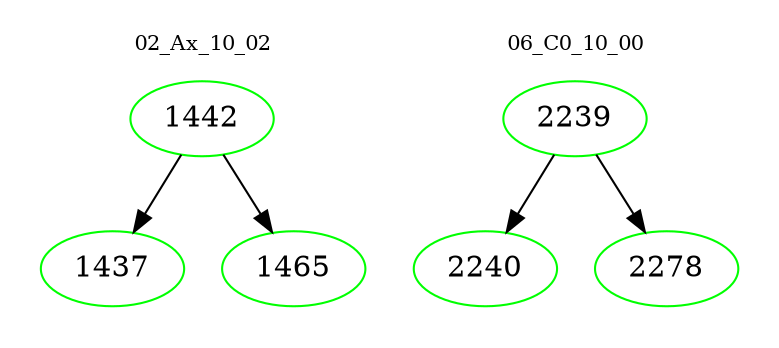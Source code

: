 digraph{
subgraph cluster_0 {
color = white
label = "02_Ax_10_02";
fontsize=10;
T0_1442 [label="1442", color="green"]
T0_1442 -> T0_1437 [color="black"]
T0_1437 [label="1437", color="green"]
T0_1442 -> T0_1465 [color="black"]
T0_1465 [label="1465", color="green"]
}
subgraph cluster_1 {
color = white
label = "06_C0_10_00";
fontsize=10;
T1_2239 [label="2239", color="green"]
T1_2239 -> T1_2240 [color="black"]
T1_2240 [label="2240", color="green"]
T1_2239 -> T1_2278 [color="black"]
T1_2278 [label="2278", color="green"]
}
}
